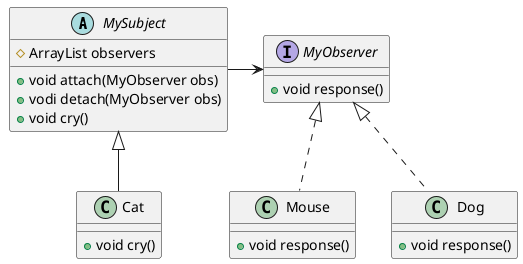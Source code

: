 @startuml 

skinparam DefaultFontName PingFangSC-Regular

abstract class MySubject{
    # ArrayList observers
    + void attach(MyObserver obs)
    + vodi detach(MyObserver obs)
    + void cry()
}
interface MyObserver{
    + void response()
}
class Cat{
    + void cry()
}
class Mouse{
    + void response()
}
class Dog{
    + void response()
}

MySubject -> MyObserver
MySubject <|-- Cat
MyObserver <|.. Mouse
MyObserver <|.. Dog

@enduml